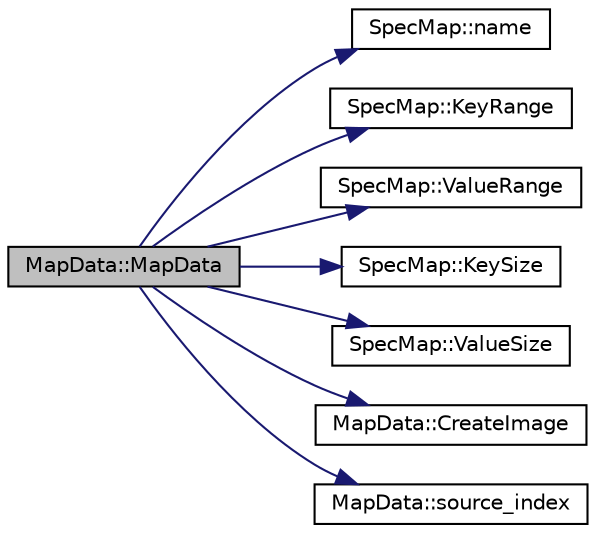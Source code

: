digraph "MapData::MapData"
{
  edge [fontname="Helvetica",fontsize="10",labelfontname="Helvetica",labelfontsize="10"];
  node [fontname="Helvetica",fontsize="10",shape=record];
  rankdir="LR";
  Node1 [label="MapData::MapData",height=0.2,width=0.4,color="black", fillcolor="grey75", style="filled" fontcolor="black"];
  Node1 -> Node2 [color="midnightblue",fontsize="10",style="solid",fontname="Helvetica"];
  Node2 [label="SpecMap::name",height=0.2,width=0.4,color="black", fillcolor="white", style="filled",URL="$class_spec_map.html#afcae254b1019a6c637ae9f278c635715",tooltip="SpecMap::name. "];
  Node1 -> Node3 [color="midnightblue",fontsize="10",style="solid",fontname="Helvetica"];
  Node3 [label="SpecMap::KeyRange",height=0.2,width=0.4,color="black", fillcolor="white", style="filled",URL="$class_spec_map.html#ac659ec52e026309d8d8643a13ef44cf6",tooltip="SpecMap::KeyRange Finds the minima and maxima of x variable to properly set axes of QCustomPlot objec..."];
  Node1 -> Node4 [color="midnightblue",fontsize="10",style="solid",fontname="Helvetica"];
  Node4 [label="SpecMap::ValueRange",height=0.2,width=0.4,color="black", fillcolor="white", style="filled",URL="$class_spec_map.html#a219695c46a8a2217cdc094b90320ed90",tooltip="SpecMap::ValueRange Finds the minima and maxima of y variable to properly set axes of QCustomPlot obj..."];
  Node1 -> Node5 [color="midnightblue",fontsize="10",style="solid",fontname="Helvetica"];
  Node5 [label="SpecMap::KeySize",height=0.2,width=0.4,color="black", fillcolor="white", style="filled",URL="$class_spec_map.html#a203c478f5d8e8b6ff1a3a3c31ad71d9c",tooltip="SpecMap::KeySize Finds the number of data points in x variable to properly set axes of QCustomPlot ob..."];
  Node1 -> Node6 [color="midnightblue",fontsize="10",style="solid",fontname="Helvetica"];
  Node6 [label="SpecMap::ValueSize",height=0.2,width=0.4,color="black", fillcolor="white", style="filled",URL="$class_spec_map.html#ae679389c6997a46d5e8c0947ece809b5",tooltip="SpecMap::ValueSize Finds number of unique y values for properly setting QCPAxis. "];
  Node1 -> Node7 [color="midnightblue",fontsize="10",style="solid",fontname="Helvetica"];
  Node7 [label="MapData::CreateImage",height=0.2,width=0.4,color="black", fillcolor="white", style="filled",URL="$class_map_data.html#ad1fe1aaad46b33c4f6a2be1d7f889dee",tooltip="MapData::CreateImage. "];
  Node1 -> Node8 [color="midnightblue",fontsize="10",style="solid",fontname="Helvetica"];
  Node8 [label="MapData::source_index",height=0.2,width=0.4,color="black", fillcolor="white", style="filled",URL="$class_map_data.html#a24c45edae66512b7a7b7d62be38b91f1",tooltip="MapData::source_index. "];
}
